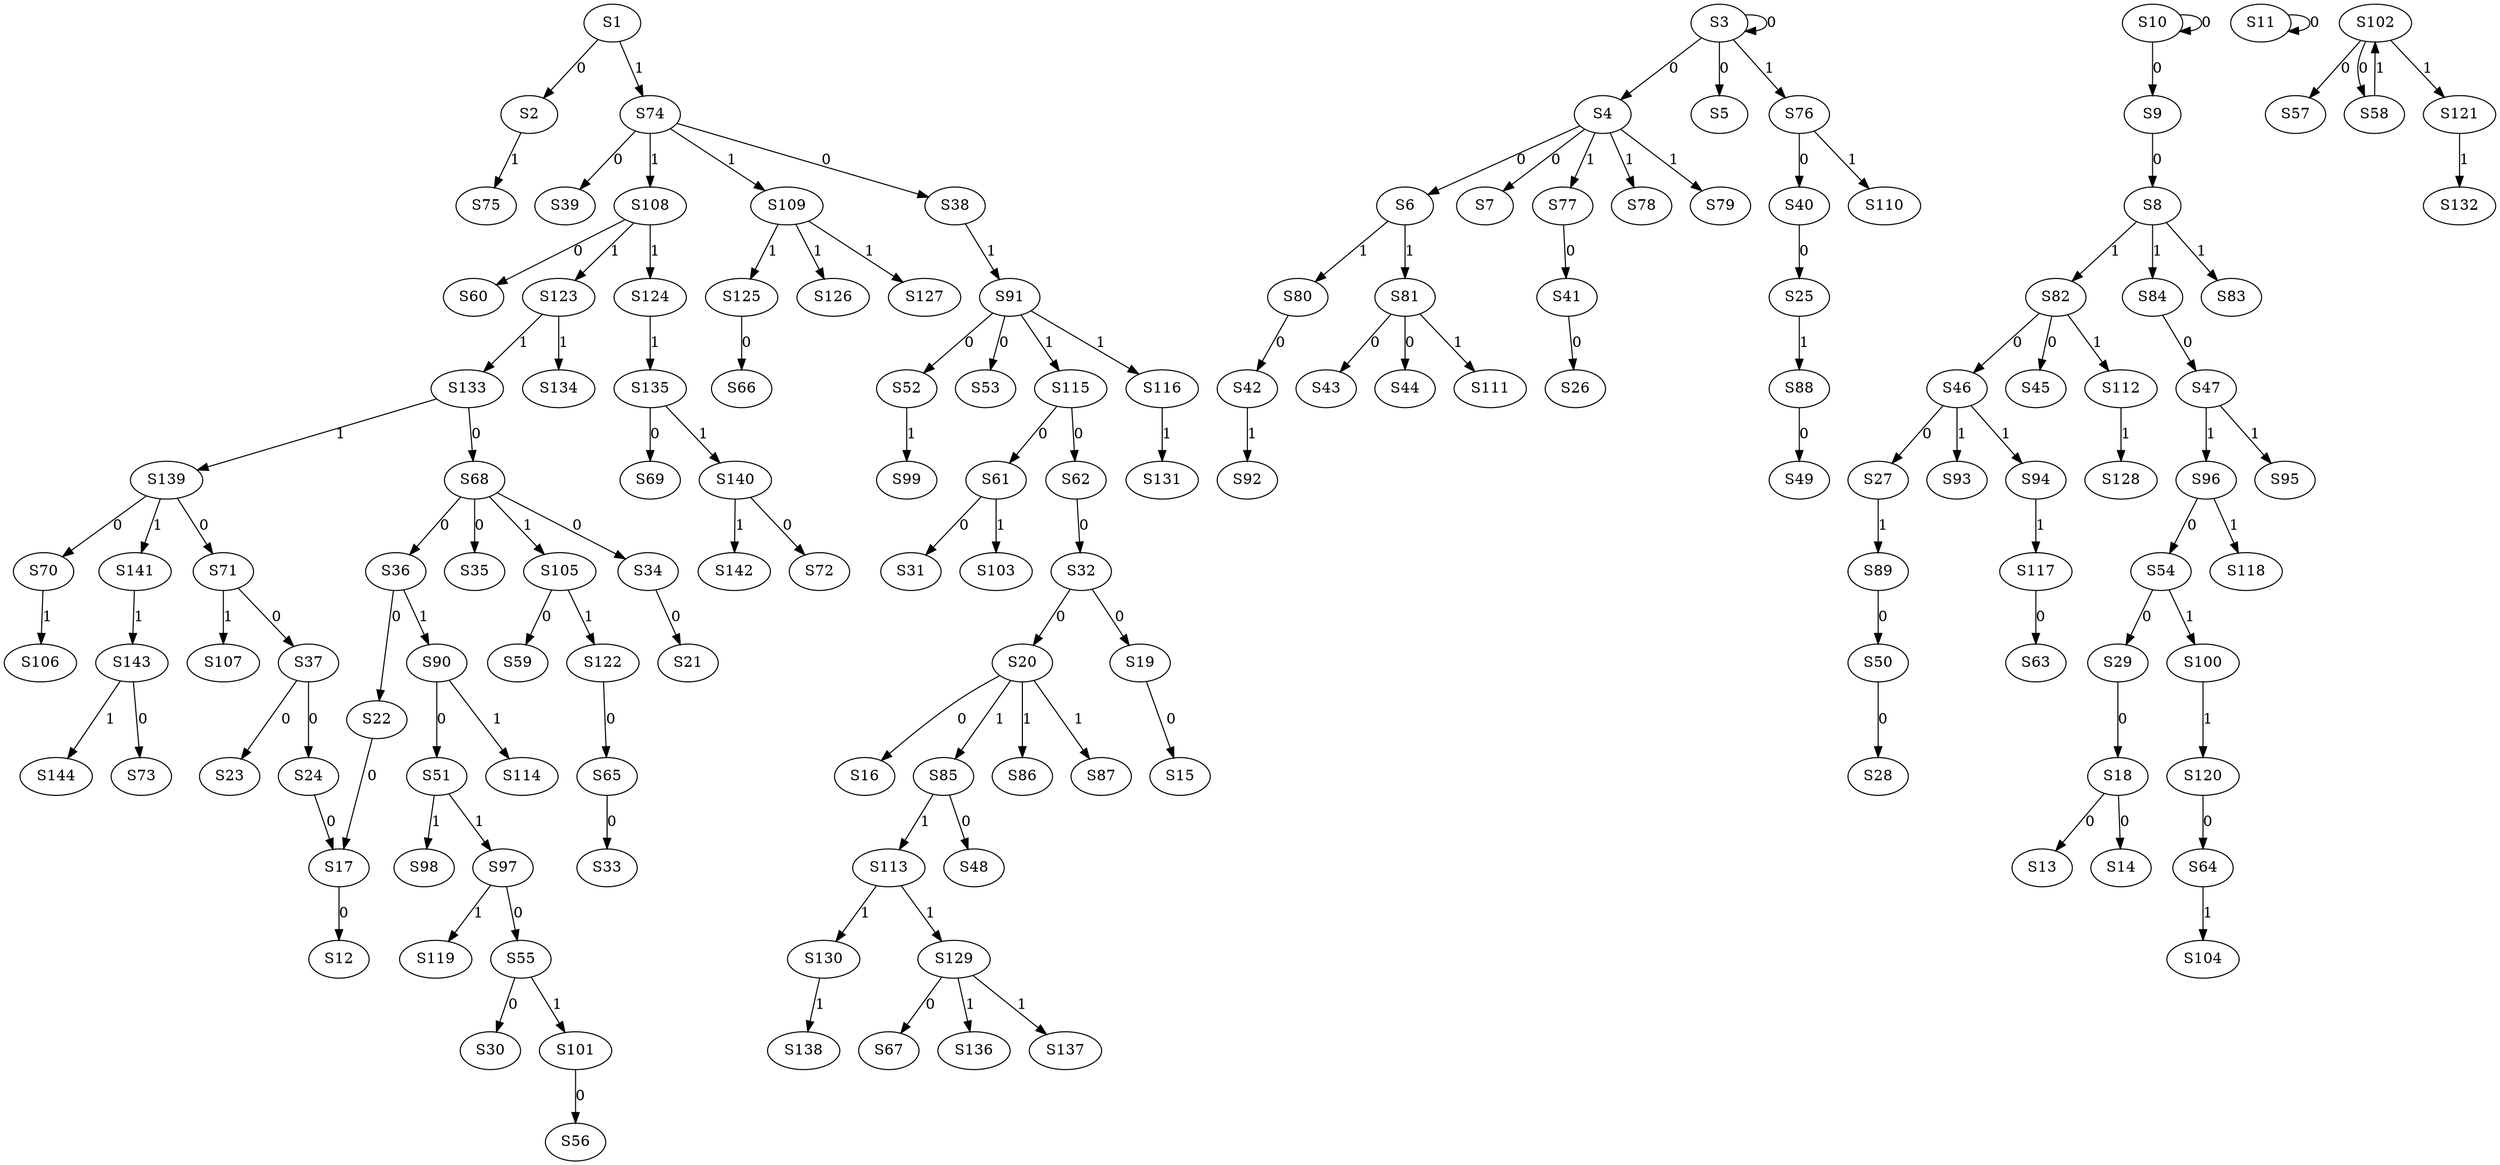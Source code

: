 strict digraph {
	S1 -> S2 [ label = 0 ];
	S3 -> S3 [ label = 0 ];
	S3 -> S4 [ label = 0 ];
	S3 -> S5 [ label = 0 ];
	S4 -> S6 [ label = 0 ];
	S4 -> S7 [ label = 0 ];
	S9 -> S8 [ label = 0 ];
	S10 -> S9 [ label = 0 ];
	S10 -> S10 [ label = 0 ];
	S11 -> S11 [ label = 0 ];
	S17 -> S12 [ label = 0 ];
	S18 -> S13 [ label = 0 ];
	S18 -> S14 [ label = 0 ];
	S19 -> S15 [ label = 0 ];
	S20 -> S16 [ label = 0 ];
	S24 -> S17 [ label = 0 ];
	S29 -> S18 [ label = 0 ];
	S32 -> S19 [ label = 0 ];
	S32 -> S20 [ label = 0 ];
	S34 -> S21 [ label = 0 ];
	S36 -> S22 [ label = 0 ];
	S37 -> S23 [ label = 0 ];
	S37 -> S24 [ label = 0 ];
	S40 -> S25 [ label = 0 ];
	S41 -> S26 [ label = 0 ];
	S46 -> S27 [ label = 0 ];
	S50 -> S28 [ label = 0 ];
	S54 -> S29 [ label = 0 ];
	S55 -> S30 [ label = 0 ];
	S61 -> S31 [ label = 0 ];
	S62 -> S32 [ label = 0 ];
	S65 -> S33 [ label = 0 ];
	S68 -> S34 [ label = 0 ];
	S68 -> S35 [ label = 0 ];
	S68 -> S36 [ label = 0 ];
	S71 -> S37 [ label = 0 ];
	S74 -> S38 [ label = 0 ];
	S74 -> S39 [ label = 0 ];
	S76 -> S40 [ label = 0 ];
	S77 -> S41 [ label = 0 ];
	S80 -> S42 [ label = 0 ];
	S81 -> S43 [ label = 0 ];
	S81 -> S44 [ label = 0 ];
	S82 -> S45 [ label = 0 ];
	S82 -> S46 [ label = 0 ];
	S84 -> S47 [ label = 0 ];
	S85 -> S48 [ label = 0 ];
	S88 -> S49 [ label = 0 ];
	S89 -> S50 [ label = 0 ];
	S90 -> S51 [ label = 0 ];
	S91 -> S52 [ label = 0 ];
	S91 -> S53 [ label = 0 ];
	S96 -> S54 [ label = 0 ];
	S97 -> S55 [ label = 0 ];
	S101 -> S56 [ label = 0 ];
	S102 -> S57 [ label = 0 ];
	S102 -> S58 [ label = 0 ];
	S105 -> S59 [ label = 0 ];
	S108 -> S60 [ label = 0 ];
	S115 -> S61 [ label = 0 ];
	S115 -> S62 [ label = 0 ];
	S117 -> S63 [ label = 0 ];
	S120 -> S64 [ label = 0 ];
	S122 -> S65 [ label = 0 ];
	S125 -> S66 [ label = 0 ];
	S129 -> S67 [ label = 0 ];
	S133 -> S68 [ label = 0 ];
	S135 -> S69 [ label = 0 ];
	S139 -> S70 [ label = 0 ];
	S139 -> S71 [ label = 0 ];
	S140 -> S72 [ label = 0 ];
	S143 -> S73 [ label = 0 ];
	S1 -> S74 [ label = 1 ];
	S2 -> S75 [ label = 1 ];
	S3 -> S76 [ label = 1 ];
	S4 -> S77 [ label = 1 ];
	S4 -> S78 [ label = 1 ];
	S4 -> S79 [ label = 1 ];
	S6 -> S80 [ label = 1 ];
	S6 -> S81 [ label = 1 ];
	S8 -> S82 [ label = 1 ];
	S8 -> S83 [ label = 1 ];
	S8 -> S84 [ label = 1 ];
	S20 -> S85 [ label = 1 ];
	S20 -> S86 [ label = 1 ];
	S20 -> S87 [ label = 1 ];
	S25 -> S88 [ label = 1 ];
	S27 -> S89 [ label = 1 ];
	S36 -> S90 [ label = 1 ];
	S38 -> S91 [ label = 1 ];
	S42 -> S92 [ label = 1 ];
	S46 -> S93 [ label = 1 ];
	S46 -> S94 [ label = 1 ];
	S47 -> S95 [ label = 1 ];
	S47 -> S96 [ label = 1 ];
	S51 -> S97 [ label = 1 ];
	S51 -> S98 [ label = 1 ];
	S52 -> S99 [ label = 1 ];
	S54 -> S100 [ label = 1 ];
	S55 -> S101 [ label = 1 ];
	S58 -> S102 [ label = 1 ];
	S61 -> S103 [ label = 1 ];
	S64 -> S104 [ label = 1 ];
	S68 -> S105 [ label = 1 ];
	S70 -> S106 [ label = 1 ];
	S71 -> S107 [ label = 1 ];
	S74 -> S108 [ label = 1 ];
	S74 -> S109 [ label = 1 ];
	S76 -> S110 [ label = 1 ];
	S81 -> S111 [ label = 1 ];
	S82 -> S112 [ label = 1 ];
	S85 -> S113 [ label = 1 ];
	S90 -> S114 [ label = 1 ];
	S91 -> S115 [ label = 1 ];
	S91 -> S116 [ label = 1 ];
	S94 -> S117 [ label = 1 ];
	S96 -> S118 [ label = 1 ];
	S97 -> S119 [ label = 1 ];
	S100 -> S120 [ label = 1 ];
	S102 -> S121 [ label = 1 ];
	S105 -> S122 [ label = 1 ];
	S108 -> S123 [ label = 1 ];
	S108 -> S124 [ label = 1 ];
	S109 -> S125 [ label = 1 ];
	S109 -> S126 [ label = 1 ];
	S109 -> S127 [ label = 1 ];
	S112 -> S128 [ label = 1 ];
	S113 -> S129 [ label = 1 ];
	S113 -> S130 [ label = 1 ];
	S116 -> S131 [ label = 1 ];
	S121 -> S132 [ label = 1 ];
	S123 -> S133 [ label = 1 ];
	S123 -> S134 [ label = 1 ];
	S124 -> S135 [ label = 1 ];
	S129 -> S136 [ label = 1 ];
	S129 -> S137 [ label = 1 ];
	S130 -> S138 [ label = 1 ];
	S133 -> S139 [ label = 1 ];
	S135 -> S140 [ label = 1 ];
	S139 -> S141 [ label = 1 ];
	S140 -> S142 [ label = 1 ];
	S141 -> S143 [ label = 1 ];
	S143 -> S144 [ label = 1 ];
	S22 -> S17 [ label = 0 ];
}